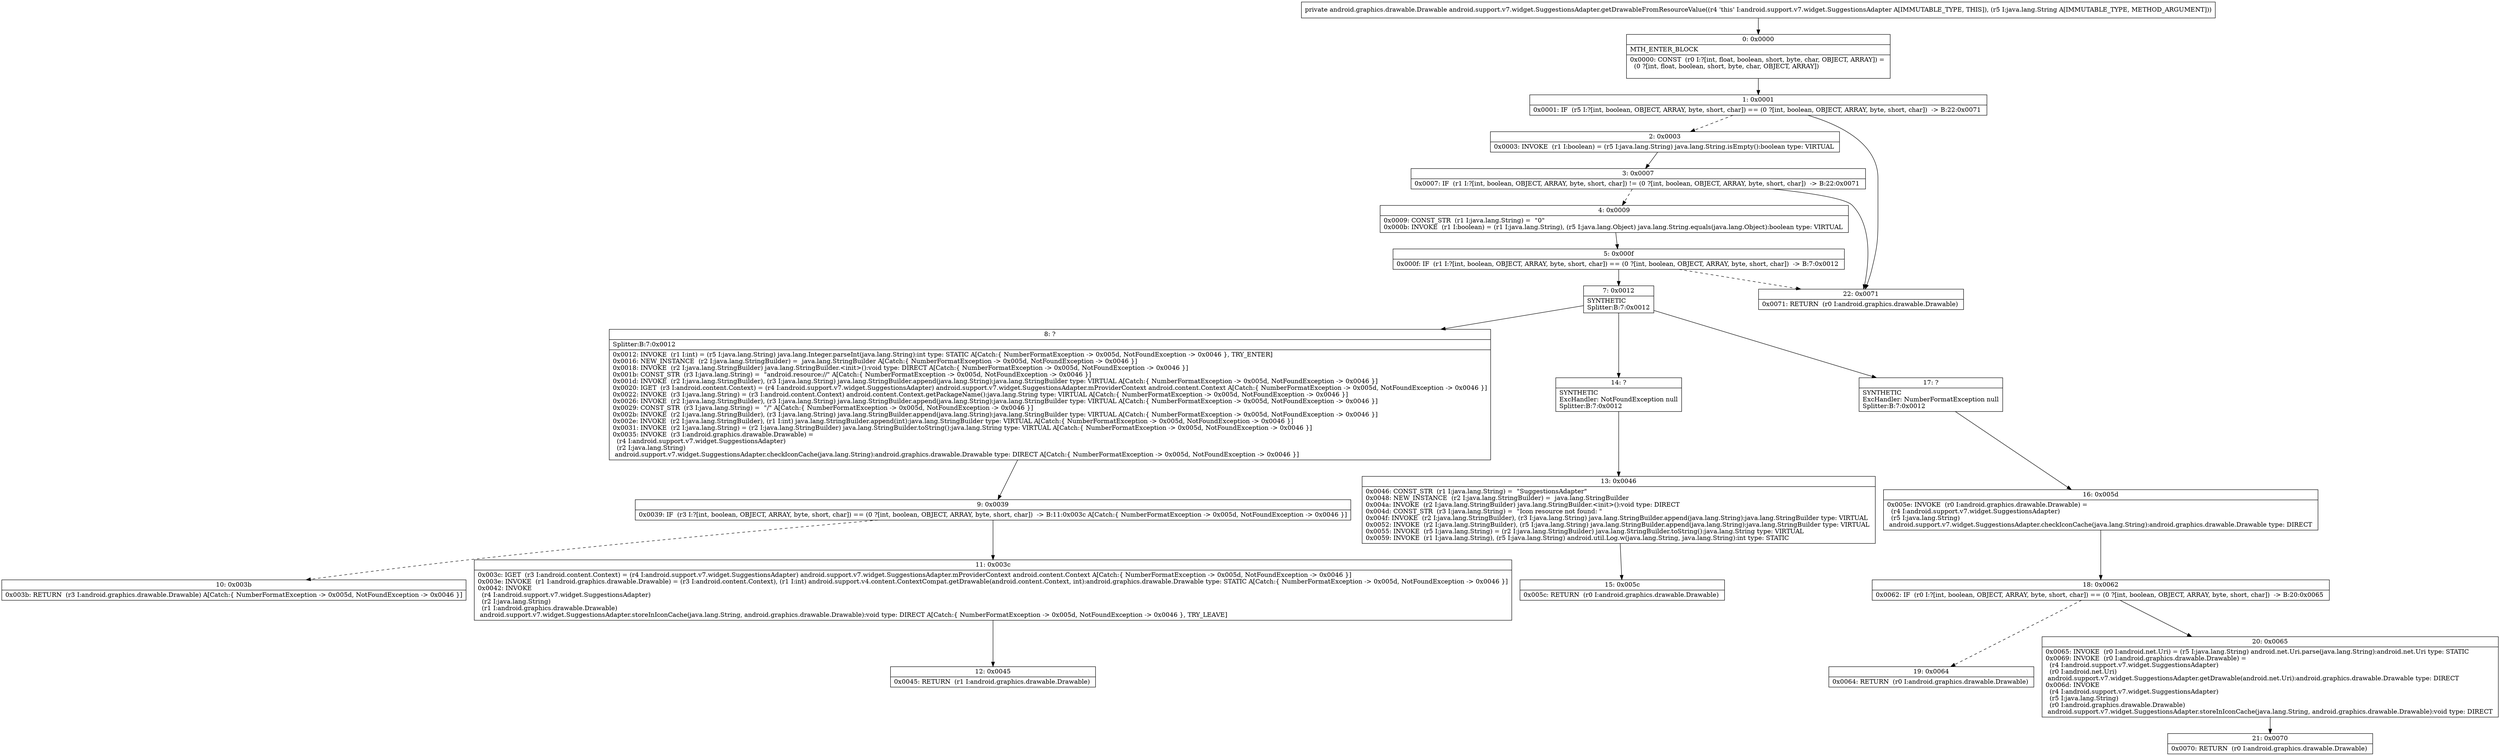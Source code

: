 digraph "CFG forandroid.support.v7.widget.SuggestionsAdapter.getDrawableFromResourceValue(Ljava\/lang\/String;)Landroid\/graphics\/drawable\/Drawable;" {
Node_0 [shape=record,label="{0\:\ 0x0000|MTH_ENTER_BLOCK\l|0x0000: CONST  (r0 I:?[int, float, boolean, short, byte, char, OBJECT, ARRAY]) = \l  (0 ?[int, float, boolean, short, byte, char, OBJECT, ARRAY])\l \l}"];
Node_1 [shape=record,label="{1\:\ 0x0001|0x0001: IF  (r5 I:?[int, boolean, OBJECT, ARRAY, byte, short, char]) == (0 ?[int, boolean, OBJECT, ARRAY, byte, short, char])  \-\> B:22:0x0071 \l}"];
Node_2 [shape=record,label="{2\:\ 0x0003|0x0003: INVOKE  (r1 I:boolean) = (r5 I:java.lang.String) java.lang.String.isEmpty():boolean type: VIRTUAL \l}"];
Node_3 [shape=record,label="{3\:\ 0x0007|0x0007: IF  (r1 I:?[int, boolean, OBJECT, ARRAY, byte, short, char]) != (0 ?[int, boolean, OBJECT, ARRAY, byte, short, char])  \-\> B:22:0x0071 \l}"];
Node_4 [shape=record,label="{4\:\ 0x0009|0x0009: CONST_STR  (r1 I:java.lang.String) =  \"0\" \l0x000b: INVOKE  (r1 I:boolean) = (r1 I:java.lang.String), (r5 I:java.lang.Object) java.lang.String.equals(java.lang.Object):boolean type: VIRTUAL \l}"];
Node_5 [shape=record,label="{5\:\ 0x000f|0x000f: IF  (r1 I:?[int, boolean, OBJECT, ARRAY, byte, short, char]) == (0 ?[int, boolean, OBJECT, ARRAY, byte, short, char])  \-\> B:7:0x0012 \l}"];
Node_7 [shape=record,label="{7\:\ 0x0012|SYNTHETIC\lSplitter:B:7:0x0012\l}"];
Node_8 [shape=record,label="{8\:\ ?|Splitter:B:7:0x0012\l|0x0012: INVOKE  (r1 I:int) = (r5 I:java.lang.String) java.lang.Integer.parseInt(java.lang.String):int type: STATIC A[Catch:\{ NumberFormatException \-\> 0x005d, NotFoundException \-\> 0x0046 \}, TRY_ENTER]\l0x0016: NEW_INSTANCE  (r2 I:java.lang.StringBuilder) =  java.lang.StringBuilder A[Catch:\{ NumberFormatException \-\> 0x005d, NotFoundException \-\> 0x0046 \}]\l0x0018: INVOKE  (r2 I:java.lang.StringBuilder) java.lang.StringBuilder.\<init\>():void type: DIRECT A[Catch:\{ NumberFormatException \-\> 0x005d, NotFoundException \-\> 0x0046 \}]\l0x001b: CONST_STR  (r3 I:java.lang.String) =  \"android.resource:\/\/\" A[Catch:\{ NumberFormatException \-\> 0x005d, NotFoundException \-\> 0x0046 \}]\l0x001d: INVOKE  (r2 I:java.lang.StringBuilder), (r3 I:java.lang.String) java.lang.StringBuilder.append(java.lang.String):java.lang.StringBuilder type: VIRTUAL A[Catch:\{ NumberFormatException \-\> 0x005d, NotFoundException \-\> 0x0046 \}]\l0x0020: IGET  (r3 I:android.content.Context) = (r4 I:android.support.v7.widget.SuggestionsAdapter) android.support.v7.widget.SuggestionsAdapter.mProviderContext android.content.Context A[Catch:\{ NumberFormatException \-\> 0x005d, NotFoundException \-\> 0x0046 \}]\l0x0022: INVOKE  (r3 I:java.lang.String) = (r3 I:android.content.Context) android.content.Context.getPackageName():java.lang.String type: VIRTUAL A[Catch:\{ NumberFormatException \-\> 0x005d, NotFoundException \-\> 0x0046 \}]\l0x0026: INVOKE  (r2 I:java.lang.StringBuilder), (r3 I:java.lang.String) java.lang.StringBuilder.append(java.lang.String):java.lang.StringBuilder type: VIRTUAL A[Catch:\{ NumberFormatException \-\> 0x005d, NotFoundException \-\> 0x0046 \}]\l0x0029: CONST_STR  (r3 I:java.lang.String) =  \"\/\" A[Catch:\{ NumberFormatException \-\> 0x005d, NotFoundException \-\> 0x0046 \}]\l0x002b: INVOKE  (r2 I:java.lang.StringBuilder), (r3 I:java.lang.String) java.lang.StringBuilder.append(java.lang.String):java.lang.StringBuilder type: VIRTUAL A[Catch:\{ NumberFormatException \-\> 0x005d, NotFoundException \-\> 0x0046 \}]\l0x002e: INVOKE  (r2 I:java.lang.StringBuilder), (r1 I:int) java.lang.StringBuilder.append(int):java.lang.StringBuilder type: VIRTUAL A[Catch:\{ NumberFormatException \-\> 0x005d, NotFoundException \-\> 0x0046 \}]\l0x0031: INVOKE  (r2 I:java.lang.String) = (r2 I:java.lang.StringBuilder) java.lang.StringBuilder.toString():java.lang.String type: VIRTUAL A[Catch:\{ NumberFormatException \-\> 0x005d, NotFoundException \-\> 0x0046 \}]\l0x0035: INVOKE  (r3 I:android.graphics.drawable.Drawable) = \l  (r4 I:android.support.v7.widget.SuggestionsAdapter)\l  (r2 I:java.lang.String)\l android.support.v7.widget.SuggestionsAdapter.checkIconCache(java.lang.String):android.graphics.drawable.Drawable type: DIRECT A[Catch:\{ NumberFormatException \-\> 0x005d, NotFoundException \-\> 0x0046 \}]\l}"];
Node_9 [shape=record,label="{9\:\ 0x0039|0x0039: IF  (r3 I:?[int, boolean, OBJECT, ARRAY, byte, short, char]) == (0 ?[int, boolean, OBJECT, ARRAY, byte, short, char])  \-\> B:11:0x003c A[Catch:\{ NumberFormatException \-\> 0x005d, NotFoundException \-\> 0x0046 \}]\l}"];
Node_10 [shape=record,label="{10\:\ 0x003b|0x003b: RETURN  (r3 I:android.graphics.drawable.Drawable) A[Catch:\{ NumberFormatException \-\> 0x005d, NotFoundException \-\> 0x0046 \}]\l}"];
Node_11 [shape=record,label="{11\:\ 0x003c|0x003c: IGET  (r3 I:android.content.Context) = (r4 I:android.support.v7.widget.SuggestionsAdapter) android.support.v7.widget.SuggestionsAdapter.mProviderContext android.content.Context A[Catch:\{ NumberFormatException \-\> 0x005d, NotFoundException \-\> 0x0046 \}]\l0x003e: INVOKE  (r1 I:android.graphics.drawable.Drawable) = (r3 I:android.content.Context), (r1 I:int) android.support.v4.content.ContextCompat.getDrawable(android.content.Context, int):android.graphics.drawable.Drawable type: STATIC A[Catch:\{ NumberFormatException \-\> 0x005d, NotFoundException \-\> 0x0046 \}]\l0x0042: INVOKE  \l  (r4 I:android.support.v7.widget.SuggestionsAdapter)\l  (r2 I:java.lang.String)\l  (r1 I:android.graphics.drawable.Drawable)\l android.support.v7.widget.SuggestionsAdapter.storeInIconCache(java.lang.String, android.graphics.drawable.Drawable):void type: DIRECT A[Catch:\{ NumberFormatException \-\> 0x005d, NotFoundException \-\> 0x0046 \}, TRY_LEAVE]\l}"];
Node_12 [shape=record,label="{12\:\ 0x0045|0x0045: RETURN  (r1 I:android.graphics.drawable.Drawable) \l}"];
Node_13 [shape=record,label="{13\:\ 0x0046|0x0046: CONST_STR  (r1 I:java.lang.String) =  \"SuggestionsAdapter\" \l0x0048: NEW_INSTANCE  (r2 I:java.lang.StringBuilder) =  java.lang.StringBuilder \l0x004a: INVOKE  (r2 I:java.lang.StringBuilder) java.lang.StringBuilder.\<init\>():void type: DIRECT \l0x004d: CONST_STR  (r3 I:java.lang.String) =  \"Icon resource not found: \" \l0x004f: INVOKE  (r2 I:java.lang.StringBuilder), (r3 I:java.lang.String) java.lang.StringBuilder.append(java.lang.String):java.lang.StringBuilder type: VIRTUAL \l0x0052: INVOKE  (r2 I:java.lang.StringBuilder), (r5 I:java.lang.String) java.lang.StringBuilder.append(java.lang.String):java.lang.StringBuilder type: VIRTUAL \l0x0055: INVOKE  (r5 I:java.lang.String) = (r2 I:java.lang.StringBuilder) java.lang.StringBuilder.toString():java.lang.String type: VIRTUAL \l0x0059: INVOKE  (r1 I:java.lang.String), (r5 I:java.lang.String) android.util.Log.w(java.lang.String, java.lang.String):int type: STATIC \l}"];
Node_14 [shape=record,label="{14\:\ ?|SYNTHETIC\lExcHandler: NotFoundException null\lSplitter:B:7:0x0012\l}"];
Node_15 [shape=record,label="{15\:\ 0x005c|0x005c: RETURN  (r0 I:android.graphics.drawable.Drawable) \l}"];
Node_16 [shape=record,label="{16\:\ 0x005d|0x005e: INVOKE  (r0 I:android.graphics.drawable.Drawable) = \l  (r4 I:android.support.v7.widget.SuggestionsAdapter)\l  (r5 I:java.lang.String)\l android.support.v7.widget.SuggestionsAdapter.checkIconCache(java.lang.String):android.graphics.drawable.Drawable type: DIRECT \l}"];
Node_17 [shape=record,label="{17\:\ ?|SYNTHETIC\lExcHandler: NumberFormatException null\lSplitter:B:7:0x0012\l}"];
Node_18 [shape=record,label="{18\:\ 0x0062|0x0062: IF  (r0 I:?[int, boolean, OBJECT, ARRAY, byte, short, char]) == (0 ?[int, boolean, OBJECT, ARRAY, byte, short, char])  \-\> B:20:0x0065 \l}"];
Node_19 [shape=record,label="{19\:\ 0x0064|0x0064: RETURN  (r0 I:android.graphics.drawable.Drawable) \l}"];
Node_20 [shape=record,label="{20\:\ 0x0065|0x0065: INVOKE  (r0 I:android.net.Uri) = (r5 I:java.lang.String) android.net.Uri.parse(java.lang.String):android.net.Uri type: STATIC \l0x0069: INVOKE  (r0 I:android.graphics.drawable.Drawable) = \l  (r4 I:android.support.v7.widget.SuggestionsAdapter)\l  (r0 I:android.net.Uri)\l android.support.v7.widget.SuggestionsAdapter.getDrawable(android.net.Uri):android.graphics.drawable.Drawable type: DIRECT \l0x006d: INVOKE  \l  (r4 I:android.support.v7.widget.SuggestionsAdapter)\l  (r5 I:java.lang.String)\l  (r0 I:android.graphics.drawable.Drawable)\l android.support.v7.widget.SuggestionsAdapter.storeInIconCache(java.lang.String, android.graphics.drawable.Drawable):void type: DIRECT \l}"];
Node_21 [shape=record,label="{21\:\ 0x0070|0x0070: RETURN  (r0 I:android.graphics.drawable.Drawable) \l}"];
Node_22 [shape=record,label="{22\:\ 0x0071|0x0071: RETURN  (r0 I:android.graphics.drawable.Drawable) \l}"];
MethodNode[shape=record,label="{private android.graphics.drawable.Drawable android.support.v7.widget.SuggestionsAdapter.getDrawableFromResourceValue((r4 'this' I:android.support.v7.widget.SuggestionsAdapter A[IMMUTABLE_TYPE, THIS]), (r5 I:java.lang.String A[IMMUTABLE_TYPE, METHOD_ARGUMENT])) }"];
MethodNode -> Node_0;
Node_0 -> Node_1;
Node_1 -> Node_2[style=dashed];
Node_1 -> Node_22;
Node_2 -> Node_3;
Node_3 -> Node_4[style=dashed];
Node_3 -> Node_22;
Node_4 -> Node_5;
Node_5 -> Node_7;
Node_5 -> Node_22[style=dashed];
Node_7 -> Node_8;
Node_7 -> Node_17;
Node_7 -> Node_14;
Node_8 -> Node_9;
Node_9 -> Node_10[style=dashed];
Node_9 -> Node_11;
Node_11 -> Node_12;
Node_13 -> Node_15;
Node_14 -> Node_13;
Node_16 -> Node_18;
Node_17 -> Node_16;
Node_18 -> Node_19[style=dashed];
Node_18 -> Node_20;
Node_20 -> Node_21;
}

